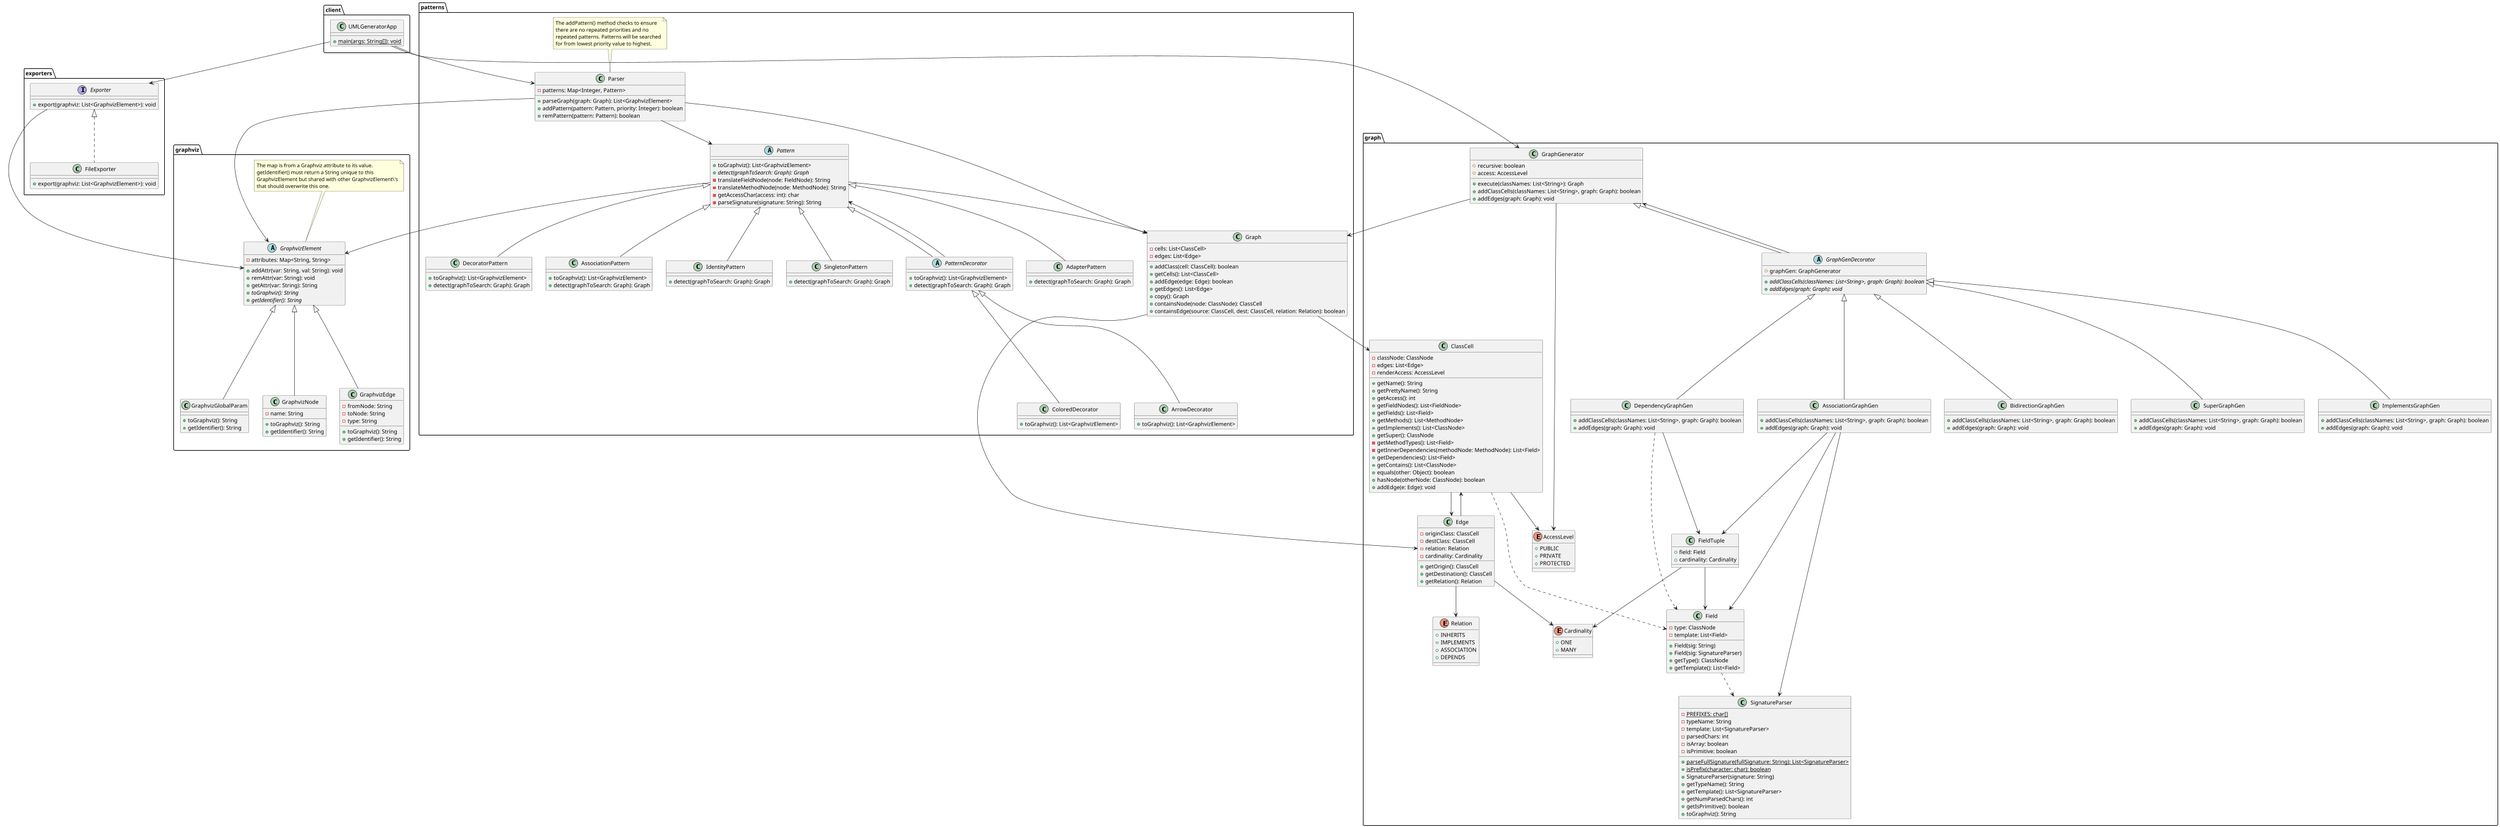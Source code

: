 @startuml

scale max 4096 width

package client {
  class UMLGeneratorApp {
  + {static} main(args: String[]): void
  }
}

package graph{
  class GraphGenerator {
  # recursive: boolean
  # access: AccessLevel
  + execute(classNames: List<String>): Graph
  + addClassCells(classNames: List<String>, graph: Graph): boolean
  + addEdges(graph: Graph): void
  }

  abstract class GraphGenDecorator extends GraphGenerator {
  # graphGen: GraphGenerator
  + {abstract} addClassCells(classNames: List<String>, graph: Graph): boolean
  + {abstract} addEdges(graph: Graph): void
  }

  class SuperGraphGen extends GraphGenDecorator {
  + addClassCells(classNames: List<String>, graph: Graph): boolean
  + addEdges(graph: Graph): void
  }

  class ImplementsGraphGen extends GraphGenDecorator {
  + addClassCells(classNames: List<String>, graph: Graph): boolean
  + addEdges(graph: Graph): void
  }

  class DependencyGraphGen extends GraphGenDecorator {
  + addClassCells(classNames: List<String>, graph: Graph): boolean
  + addEdges(graph: Graph): void
  }

  class FieldTuple {
  + field: Field
  + cardinality: Cardinality
  }

  class AssociationGraphGen extends GraphGenDecorator {
  '- edgesToAdd: List<Edge>
  '- lastCalled: Graph
  + addClassCells(classNames: List<String>, graph: Graph): boolean
  + addEdges(graph: Graph): void
  }

  class BidirectionGraphGen extends GraphGenDecorator {
  + addClassCells(classNames: List<String>, graph: Graph): boolean
  + addEdges(graph: Graph): void
  }

'BidirectionGraphGen -[hidden]--> AssociationGraphGen
'DependencyGraphGen -[hidden]--> ImplementsGraphGen

  enum AccessLevel {
  + PUBLIC
  + PRIVATE
  + PROTECTED
  }

  class SignatureParser {
  - {static} PREFIXES: char[]
  - typeName: String
  - template: List<SignatureParser>
  - parsedChars: int
  - isArray: boolean
  - isPrimitive: boolean

  + {static} parseFullSignature(fullSignature: String): List<SignatureParser>
  + {static} isPrefix(character: char): boolean
  + SignatureParser(signature: String)
  + getTypeName(): String
  + getTemplate(): List<SignatureParser>
  + getNumParsedChars(): int
  + getIsPrimitive(): boolean
  + toGraphviz(): String
  }

  class ClassCell {
  - classNode: ClassNode
  - edges: List<Edge>
  - renderAccess: AccessLevel
  + getName(): String
  + getPrettyName(): String
  + getAccess(): int
  + getFieldNodes(): List<FieldNode>
  + getFields(): List<Field>
  + getMethods(): List<MethodNode>
  + getImplements(): List<ClassNode>
  + getSuper(): ClassNode
  - getMethodTypes(): List<Field>
  - getInnerDependencies(methodNode: MethodNode): List<Field>
  + getDependencies(): List<Field>
  + getContains(): List<ClassNode>
  + equals(other: Object): boolean
  + hasNode(otherNode: ClassNode): boolean
  + addEdge(e: Edge): void
  }

  class Field {
  - type: ClassNode
  - template: List<Field>
  + Field(sig: String)
  + Field(sig: SignatureParser)
  + getType(): ClassNode
  + getTemplate(): List<Field>
  }

  enum Relation {
  + INHERITS
  + IMPLEMENTS
  + ASSOCIATION
  + DEPENDS
  }

  enum Cardinality {
  + ONE
  + MANY
  }

  class Edge {
  - originClass: ClassCell
  - destClass: ClassCell
  - relation: Relation
  - cardinality: Cardinality
  + getOrigin(): ClassCell
  + getDestination(): ClassCell
  + getRelation(): Relation
  }
}

package patterns {
  class Parser {
  - patterns: Map<Integer, Pattern>
  + parseGraph(graph: Graph): List<GraphvizElement>
  + addPattern(pattern: Pattern, priority: Integer): boolean
  + remPattern(pattern: Pattern): boolean
  }
note top of Parser
The addPattern() method checks to ensure
there are no repeated priorities and no
repeated patterns. Patterns will be searched
for from lowest priority value to highest.
end note

  class Graph {
  - cells: List<ClassCell>
  - edges: List<Edge>
  + addClass(cell: ClassCell): boolean
  + getCells(): List<ClassCell>
  + addEdge(edge: Edge): boolean
  + getEdges(): List<Edge>
  + copy(): Graph
  + containsNode(node: ClassNode): ClassCell
  + containsEdge(source: ClassCell, dest: ClassCell, relation: Relation): boolean
  }

  abstract class Pattern {
  + toGraphviz(): List<GraphvizElement>
  + {abstract} detect(graphToSearch: Graph): Graph
  - translateFieldNode(node: FieldNode): String
  - translateMethodNode(node: MethodNode): String
  - getAccessChar(access: int): char
  - parseSignature(signature: String): String
  }

  abstract class PatternDecorator extends Pattern {
  + toGraphviz(): List<GraphvizElement>
  + detect(graphToSearch: Graph): Graph
  }

  class ColoredDecorator extends PatternDecorator {
  + toGraphviz(): List<GraphvizElement>
  }

  class ArrowDecorator extends PatternDecorator {
  + toGraphviz(): List<GraphvizElement>
  }

  class SingletonPattern extends Pattern {
  + detect(graphToSearch: Graph): Graph
  }

  class AdapterPattern extends Pattern {
  + detect(graphToSearch: Graph): Graph
  }

  class DecoratorPattern extends Pattern {
  + toGraphviz(): List<GraphvizElement>
  + detect(graphToSearch: Graph): Graph
  }

  class AssociationPattern extends Pattern {
  + toGraphviz(): List<GraphvizElement>
  + detect(graphToSearch: Graph): Graph
  }

  class IdentityPattern extends Pattern {
  + detect(graphToSearch: Graph): Graph
  }

  'IdentityPattern -[hidden]--> DecoratorPattern
  'AssociationPattern -[hidden]--> AdapterPattern
  'SingletonPattern -[hidden]--> ArrowDecorator
}

package graphviz {
  abstract class GraphvizElement {
  - attributes: Map<String, String>
  + addAttr(var: String, val: String): void
  + remAttr(var: String): void
  + getAttr(var: String): String
  + {abstract} toGraphviz(): String
  + {abstract} getIdentifier(): String
  }
note top of GraphvizElement
The map is from a Graphviz attribute to its value.
getIdentifier() must return a String unique to this
GraphvizElement but shared with other GraphvizElement\'s
that should overwrite this one.
end note

  class GraphvizNode extends GraphvizElement {
  - name: String
  + toGraphviz(): String
  + getIdentifier(): String
  }

  class GraphvizEdge extends GraphvizElement {
  - fromNode: String
  - toNode: String
  - type: String
  + toGraphviz(): String
  + getIdentifier(): String
  }

  class GraphvizGlobalParam extends GraphvizElement {
  + toGraphviz(): String
  + getIdentifier(): String
  }
}

package exporters {
  interface Exporter {
  + export(graphviz: List<GraphvizElement>): void
  }

  class FileExporter implements Exporter {
  + export(graphviz: List<GraphvizElement>): void
  }
}

UMLGeneratorApp --> GraphGenerator
UMLGeneratorApp --> Parser
UMLGeneratorApp --> Exporter
GraphGenerator --> Graph
GraphGenerator --> AccessLevel
GraphGenDecorator --> GraphGenerator
AssociationGraphGen --> SignatureParser
AssociationGraphGen --> Field
AssociationGraphGen --> FieldTuple
DependencyGraphGen --> FieldTuple
DependencyGraphGen ..> Field
FieldTuple --> Field
FieldTuple --> Cardinality
Field ..> SignatureParser
ClassCell --> Edge
ClassCell --> AccessLevel
ClassCell ..> Field
Edge --> ClassCell
Edge --> Relation
Edge --> Cardinality
Parser --> Pattern
Pattern --> Graph
PatternDecorator --> Pattern
Pattern --> GraphvizElement
Graph --> ClassCell
Graph --> Edge
Parser --> Graph
Parser --> GraphvizElement
Exporter --> GraphvizElement
@enduml
